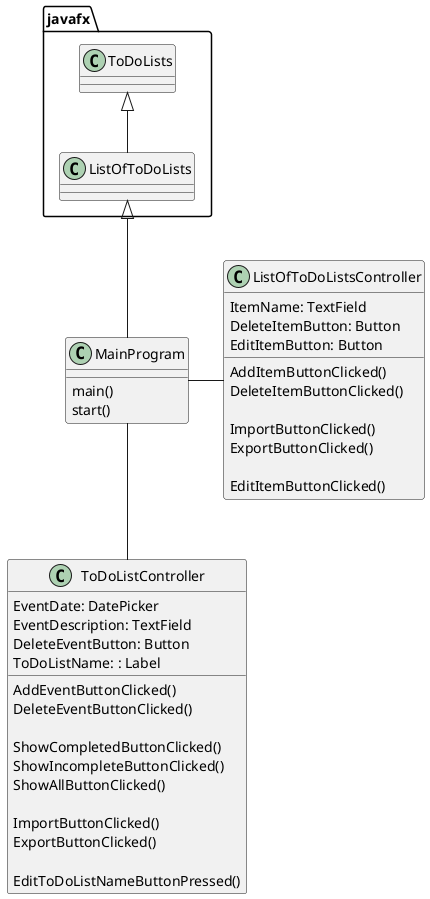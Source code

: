 @startuml
'https://plantuml.com/sequence-diagram

class MainProgram{
    main()
    start()
}
class ListOfToDoListsController{
    ItemName: TextField
    DeleteItemButton: Button
    EditItemButton: Button

    AddItemButtonClicked()
    DeleteItemButtonClicked()

    ImportButtonClicked()
    ExportButtonClicked()

    EditItemButtonClicked()
}
class ToDoListController{
    EventDate: DatePicker
    EventDescription: TextField
    DeleteEventButton: Button
    ToDoListName: : Label

    AddEventButtonClicked()
    DeleteEventButtonClicked()

    ShowCompletedButtonClicked()
    ShowIncompleteButtonClicked()
    ShowAllButtonClicked()

    ImportButtonClicked()
    ExportButtonClicked()

    EditToDoListNameButtonPressed()
}

javafx.ListOfToDoLists <|-- MainProgram
javafx.ToDoLists <|-- javafx.ListOfToDoLists
MainProgram - ListOfToDoListsController
MainProgram -- ToDoListController
@enduml
